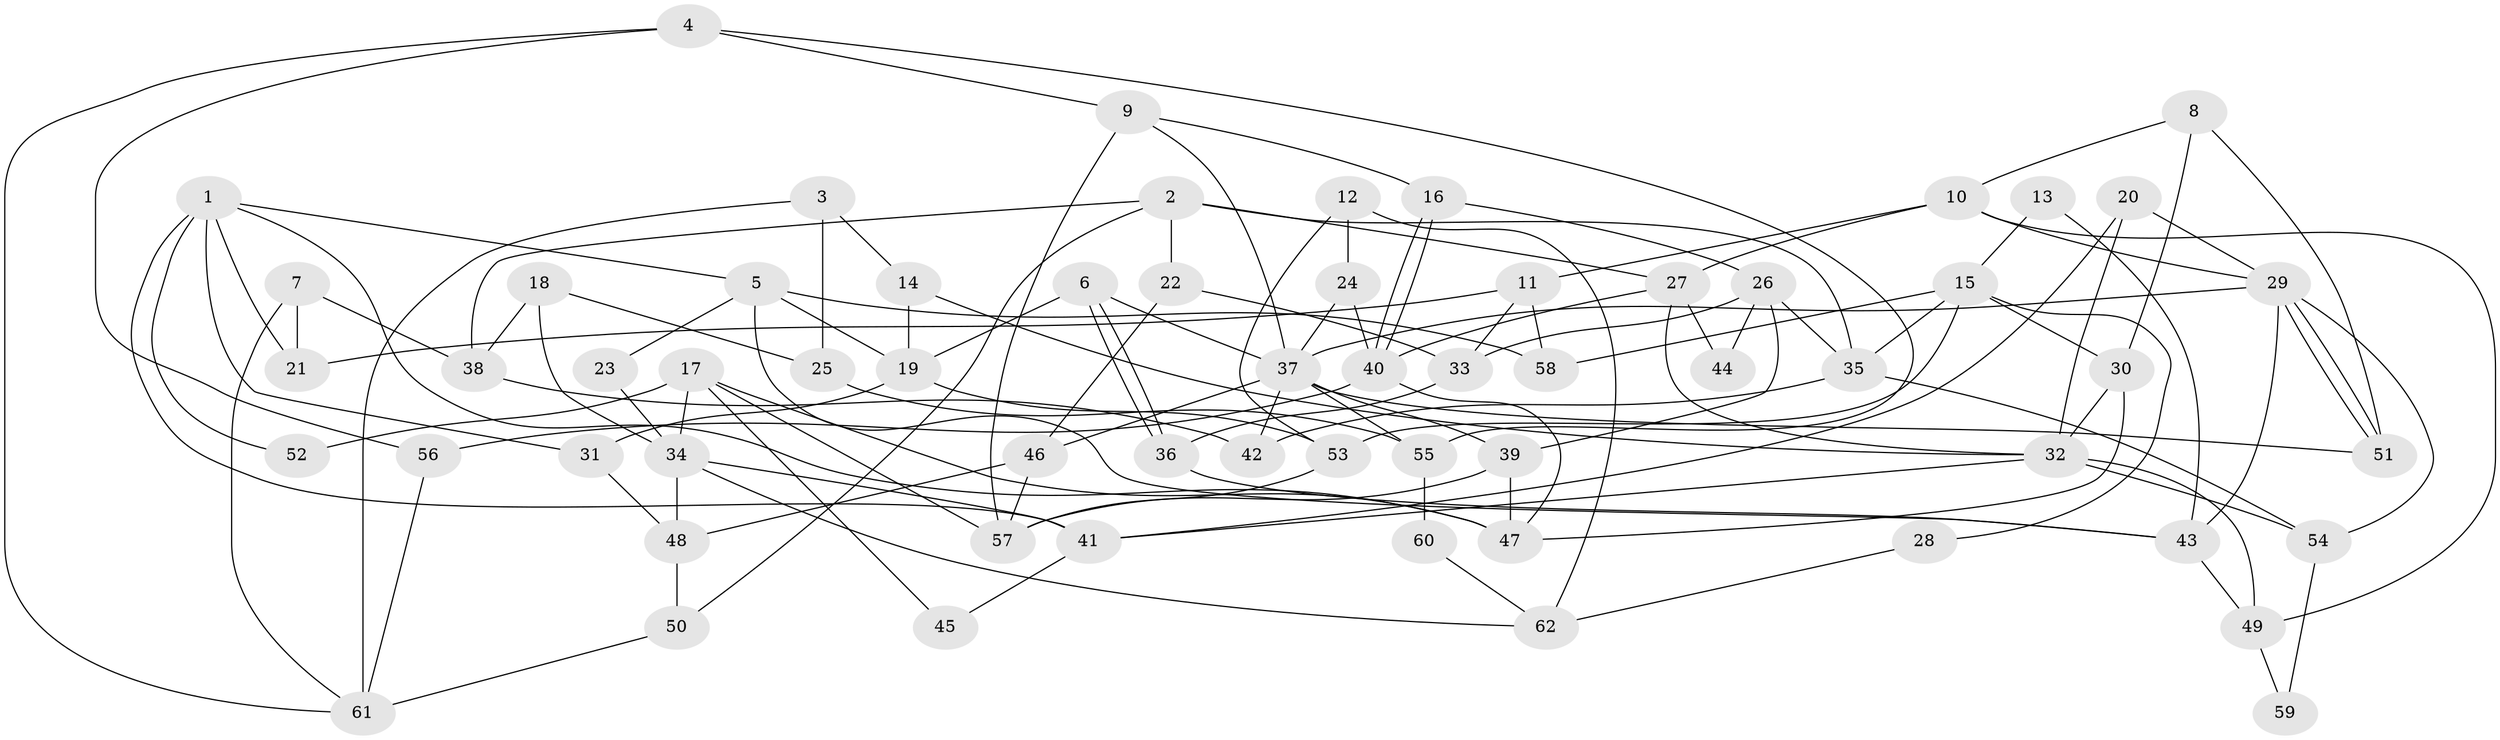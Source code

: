 // coarse degree distribution, {7: 0.07894736842105263, 5: 0.2631578947368421, 4: 0.2631578947368421, 3: 0.10526315789473684, 6: 0.18421052631578946, 8: 0.02631578947368421, 2: 0.05263157894736842, 9: 0.02631578947368421}
// Generated by graph-tools (version 1.1) at 2025/24/03/03/25 07:24:02]
// undirected, 62 vertices, 124 edges
graph export_dot {
graph [start="1"]
  node [color=gray90,style=filled];
  1;
  2;
  3;
  4;
  5;
  6;
  7;
  8;
  9;
  10;
  11;
  12;
  13;
  14;
  15;
  16;
  17;
  18;
  19;
  20;
  21;
  22;
  23;
  24;
  25;
  26;
  27;
  28;
  29;
  30;
  31;
  32;
  33;
  34;
  35;
  36;
  37;
  38;
  39;
  40;
  41;
  42;
  43;
  44;
  45;
  46;
  47;
  48;
  49;
  50;
  51;
  52;
  53;
  54;
  55;
  56;
  57;
  58;
  59;
  60;
  61;
  62;
  1 -- 47;
  1 -- 41;
  1 -- 5;
  1 -- 21;
  1 -- 31;
  1 -- 52;
  2 -- 27;
  2 -- 35;
  2 -- 22;
  2 -- 38;
  2 -- 50;
  3 -- 61;
  3 -- 25;
  3 -- 14;
  4 -- 56;
  4 -- 9;
  4 -- 55;
  4 -- 61;
  5 -- 19;
  5 -- 23;
  5 -- 43;
  5 -- 58;
  6 -- 37;
  6 -- 36;
  6 -- 36;
  6 -- 19;
  7 -- 61;
  7 -- 21;
  7 -- 38;
  8 -- 51;
  8 -- 10;
  8 -- 30;
  9 -- 16;
  9 -- 37;
  9 -- 57;
  10 -- 11;
  10 -- 29;
  10 -- 27;
  10 -- 49;
  11 -- 33;
  11 -- 58;
  11 -- 21;
  12 -- 24;
  12 -- 53;
  12 -- 62;
  13 -- 43;
  13 -- 15;
  14 -- 19;
  14 -- 32;
  15 -- 53;
  15 -- 35;
  15 -- 28;
  15 -- 30;
  15 -- 58;
  16 -- 40;
  16 -- 40;
  16 -- 26;
  17 -- 57;
  17 -- 47;
  17 -- 34;
  17 -- 45;
  17 -- 52;
  18 -- 38;
  18 -- 34;
  18 -- 25;
  19 -- 31;
  19 -- 53;
  20 -- 29;
  20 -- 32;
  20 -- 41;
  22 -- 46;
  22 -- 33;
  23 -- 34;
  24 -- 37;
  24 -- 40;
  25 -- 55;
  26 -- 35;
  26 -- 33;
  26 -- 39;
  26 -- 44;
  27 -- 32;
  27 -- 40;
  27 -- 44;
  28 -- 62;
  29 -- 51;
  29 -- 51;
  29 -- 43;
  29 -- 37;
  29 -- 54;
  30 -- 32;
  30 -- 47;
  31 -- 48;
  32 -- 41;
  32 -- 49;
  32 -- 54;
  33 -- 36;
  34 -- 41;
  34 -- 48;
  34 -- 62;
  35 -- 54;
  35 -- 42;
  36 -- 43;
  37 -- 39;
  37 -- 42;
  37 -- 46;
  37 -- 51;
  37 -- 55;
  38 -- 42;
  39 -- 47;
  39 -- 57;
  40 -- 47;
  40 -- 56;
  41 -- 45;
  43 -- 49;
  46 -- 57;
  46 -- 48;
  48 -- 50;
  49 -- 59;
  50 -- 61;
  53 -- 57;
  54 -- 59;
  55 -- 60;
  56 -- 61;
  60 -- 62;
}
